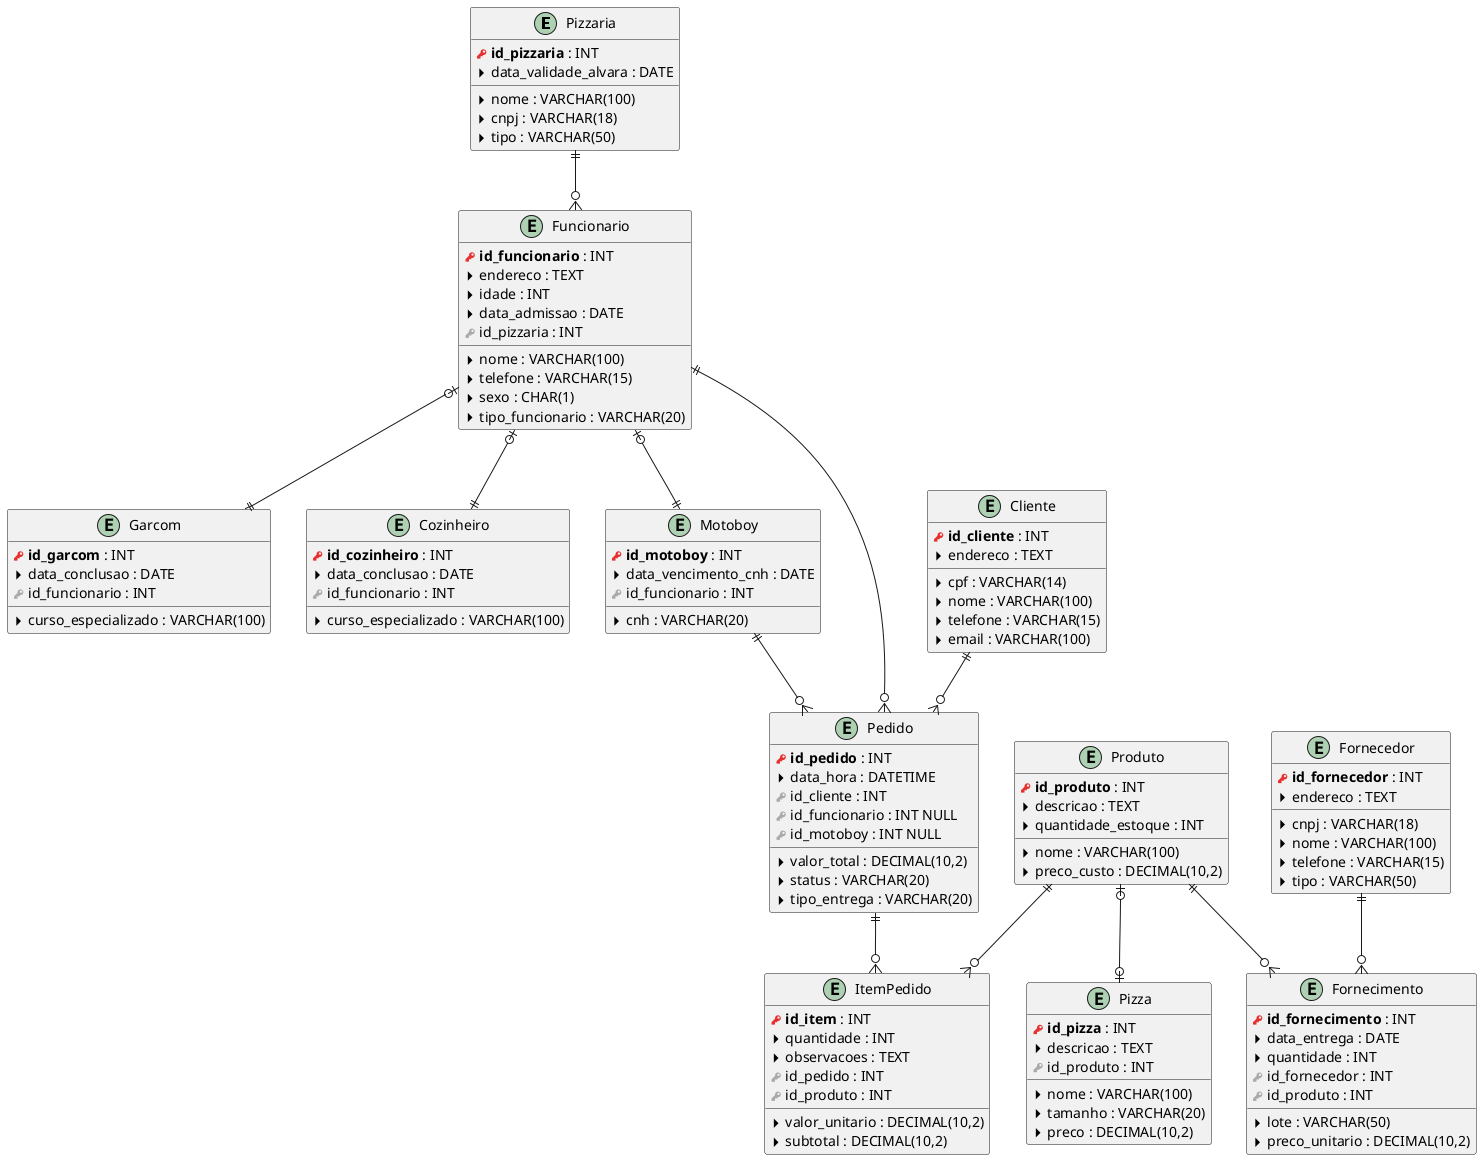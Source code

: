 @startuml Pizzaria

!define primary_key(x) <b><color:#e73131><&key></color> x</b>
!define foreign_key(x) <color:#aaaaaa><&key></color> x
!define attribute(x) <color:#000000><&caret-right></color> x

entity "Pizzaria" as pizzaria {
  primary_key(id_pizzaria) : INT
  attribute(nome) : VARCHAR(100)
  attribute(cnpj) : VARCHAR(18)
  attribute(data_validade_alvara) : DATE
  attribute(tipo) : VARCHAR(50)
}

entity "Fornecedor" as fornecedor {
  primary_key(id_fornecedor) : INT
  attribute(cnpj) : VARCHAR(18)
  attribute(nome) : VARCHAR(100)
  attribute(endereco) : TEXT
  attribute(telefone) : VARCHAR(15)
  attribute(tipo) : VARCHAR(50)
}

entity "Produto" as produto {
  primary_key(id_produto) : INT
  attribute(nome) : VARCHAR(100)
  attribute(descricao) : TEXT
  attribute(preco_custo) : DECIMAL(10,2)
  attribute(quantidade_estoque) : INT
}

entity "Fornecimento" as fornecimento {
  primary_key(id_fornecimento) : INT
  attribute(lote) : VARCHAR(50)
  attribute(data_entrega) : DATE
  attribute(quantidade) : INT
  attribute(preco_unitario) : DECIMAL(10,2)
  foreign_key(id_fornecedor) : INT
  foreign_key(id_produto) : INT
}

entity "Funcionario" as funcionario {
  primary_key(id_funcionario) : INT
  attribute(nome) : VARCHAR(100)
  attribute(telefone) : VARCHAR(15)
  attribute(endereco) : TEXT
  attribute(idade) : INT
  attribute(sexo) : CHAR(1)
  attribute(data_admissao) : DATE
  attribute(tipo_funcionario) : VARCHAR(20)
  foreign_key(id_pizzaria) : INT
}

entity "Garcom" as garcom {
  primary_key(id_garcom) : INT
  attribute(curso_especializado) : VARCHAR(100)
  attribute(data_conclusao) : DATE
  foreign_key(id_funcionario) : INT
}

entity "Cozinheiro" as cozinheiro {
  primary_key(id_cozinheiro) : INT
  attribute(curso_especializado) : VARCHAR(100)
  attribute(data_conclusao) : DATE
  foreign_key(id_funcionario) : INT
}

entity "Motoboy" as motoboy {
  primary_key(id_motoboy) : INT
  attribute(cnh) : VARCHAR(20)
  attribute(data_vencimento_cnh) : DATE
  foreign_key(id_funcionario) : INT
}

entity "Cliente" as cliente {
  primary_key(id_cliente) : INT
  attribute(cpf) : VARCHAR(14)
  attribute(nome) : VARCHAR(100)
  attribute(telefone) : VARCHAR(15)
  attribute(email) : VARCHAR(100)
  attribute(endereco) : TEXT
}

entity "Pedido" as pedido {
  primary_key(id_pedido) : INT
  attribute(data_hora) : DATETIME
  attribute(valor_total) : DECIMAL(10,2)
  attribute(status) : VARCHAR(20)
  attribute(tipo_entrega) : VARCHAR(20)
  foreign_key(id_cliente) : INT
  foreign_key(id_funcionario) : INT NULL
  foreign_key(id_motoboy) : INT NULL
}

entity "ItemPedido" as itempedido {
  primary_key(id_item) : INT
  attribute(quantidade) : INT
  attribute(valor_unitario) : DECIMAL(10,2)
  attribute(subtotal) : DECIMAL(10,2)
  attribute(observacoes) : TEXT
  foreign_key(id_pedido) : INT
  foreign_key(id_produto) : INT
}

entity "Pizza" as pizza {
  primary_key(id_pizza) : INT
  attribute(nome) : VARCHAR(100)
  attribute(descricao) : TEXT
  attribute(tamanho) : VARCHAR(20)
  attribute(preco) : DECIMAL(10,2)
  foreign_key(id_produto) : INT
}

' Relacionamentos
pizzaria ||--o{ funcionario
fornecedor ||--o{ fornecimento
produto ||--o{ fornecimento
funcionario |o--|| garcom
funcionario |o--|| cozinheiro
funcionario |o--|| motoboy
cliente ||--o{ pedido
pedido ||--o{ itempedido
produto ||--o{ itempedido
produto |o--o| pizza
funcionario ||--o{ pedido
motoboy ||--o{ pedido

@enduml